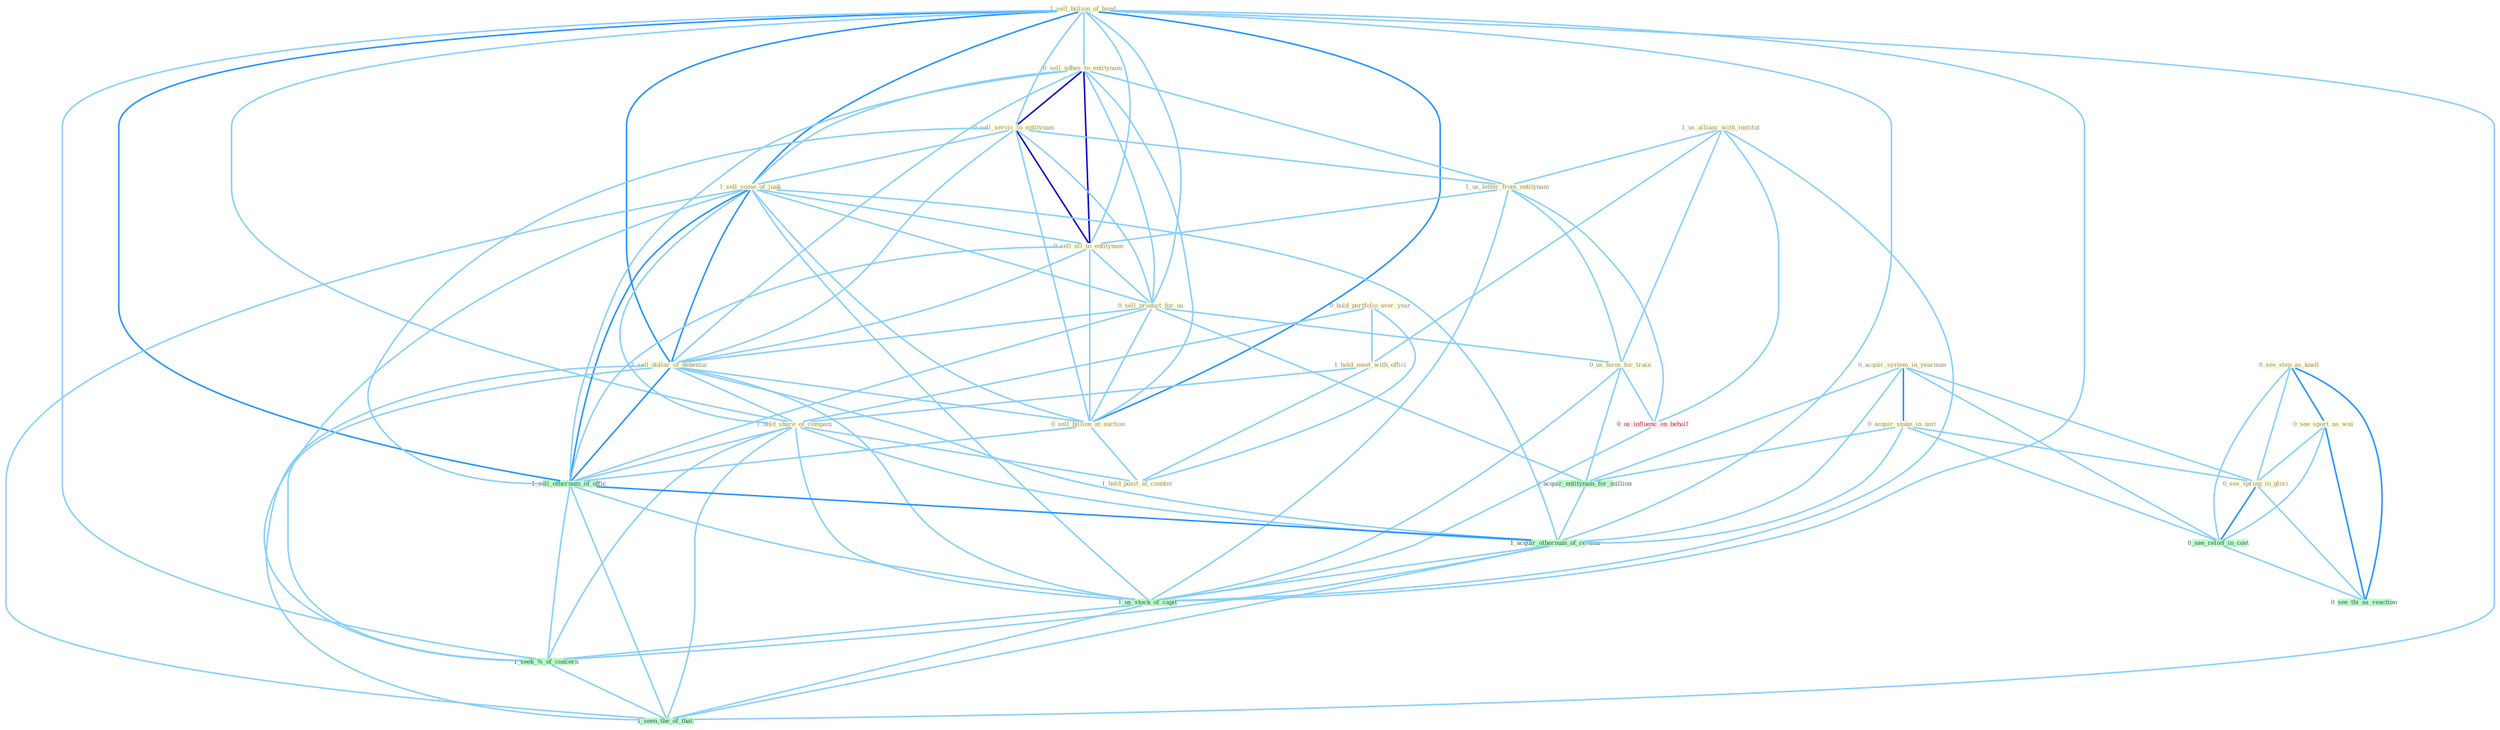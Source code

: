 Graph G{ 
    node
    [shape=polygon,style=filled,width=.5,height=.06,color="#BDFCC9",fixedsize=true,fontsize=4,
    fontcolor="#2f4f4f"];
    {node
    [color="#ffffe0", fontcolor="#8b7d6b"] "1_sell_billion_of_bond " "0_sell_adhes_to_entitynam " "0_see_step_as_knell " "0_hold_portfolio_over_year " "0_acquir_system_in_yearnum " "1_us_allianc_with_institut " "0_sell_servic_to_entitynam " "1_sell_some_of_junk " "1_us_letter_from_entitynam " "0_sell_all_to_entitynam " "0_sell_product_for_us " "1_sell_dollar_of_debentur " "0_acquir_stake_in_unit " "1_hold_meet_with_offici " "0_see_sport_as_wai " "0_see_spring_in_glori " "0_us_term_for_train " "1_hold_share_of_compani " "0_sell_billion_at_auction " "1_hold_posit_at_counter "}
{node [color="#fff0f5", fontcolor="#b22222"] "0_us_influenc_on_behalf "}
edge [color="#B0E2FF"];

	"1_sell_billion_of_bond " -- "0_sell_adhes_to_entitynam " [w="1", color="#87cefa" ];
	"1_sell_billion_of_bond " -- "0_sell_servic_to_entitynam " [w="1", color="#87cefa" ];
	"1_sell_billion_of_bond " -- "1_sell_some_of_junk " [w="2", color="#1e90ff" , len=0.8];
	"1_sell_billion_of_bond " -- "0_sell_all_to_entitynam " [w="1", color="#87cefa" ];
	"1_sell_billion_of_bond " -- "0_sell_product_for_us " [w="1", color="#87cefa" ];
	"1_sell_billion_of_bond " -- "1_sell_dollar_of_debentur " [w="2", color="#1e90ff" , len=0.8];
	"1_sell_billion_of_bond " -- "1_hold_share_of_compani " [w="1", color="#87cefa" ];
	"1_sell_billion_of_bond " -- "0_sell_billion_at_auction " [w="2", color="#1e90ff" , len=0.8];
	"1_sell_billion_of_bond " -- "1_sell_othernum_of_offic " [w="2", color="#1e90ff" , len=0.8];
	"1_sell_billion_of_bond " -- "1_acquir_othernum_of_restaur " [w="1", color="#87cefa" ];
	"1_sell_billion_of_bond " -- "1_us_stock_of_capit " [w="1", color="#87cefa" ];
	"1_sell_billion_of_bond " -- "1_seek_%_of_concern " [w="1", color="#87cefa" ];
	"1_sell_billion_of_bond " -- "1_seen_the_of_that " [w="1", color="#87cefa" ];
	"0_sell_adhes_to_entitynam " -- "0_sell_servic_to_entitynam " [w="3", color="#0000cd" , len=0.6];
	"0_sell_adhes_to_entitynam " -- "1_sell_some_of_junk " [w="1", color="#87cefa" ];
	"0_sell_adhes_to_entitynam " -- "1_us_letter_from_entitynam " [w="1", color="#87cefa" ];
	"0_sell_adhes_to_entitynam " -- "0_sell_all_to_entitynam " [w="3", color="#0000cd" , len=0.6];
	"0_sell_adhes_to_entitynam " -- "0_sell_product_for_us " [w="1", color="#87cefa" ];
	"0_sell_adhes_to_entitynam " -- "1_sell_dollar_of_debentur " [w="1", color="#87cefa" ];
	"0_sell_adhes_to_entitynam " -- "0_sell_billion_at_auction " [w="1", color="#87cefa" ];
	"0_sell_adhes_to_entitynam " -- "1_sell_othernum_of_offic " [w="1", color="#87cefa" ];
	"0_see_step_as_knell " -- "0_see_sport_as_wai " [w="2", color="#1e90ff" , len=0.8];
	"0_see_step_as_knell " -- "0_see_spring_in_glori " [w="1", color="#87cefa" ];
	"0_see_step_as_knell " -- "0_see_relief_in_cost " [w="1", color="#87cefa" ];
	"0_see_step_as_knell " -- "0_see_thi_as_reaction " [w="2", color="#1e90ff" , len=0.8];
	"0_hold_portfolio_over_year " -- "1_hold_meet_with_offici " [w="1", color="#87cefa" ];
	"0_hold_portfolio_over_year " -- "1_hold_share_of_compani " [w="1", color="#87cefa" ];
	"0_hold_portfolio_over_year " -- "1_hold_posit_at_counter " [w="1", color="#87cefa" ];
	"0_acquir_system_in_yearnum " -- "0_acquir_stake_in_unit " [w="2", color="#1e90ff" , len=0.8];
	"0_acquir_system_in_yearnum " -- "0_see_spring_in_glori " [w="1", color="#87cefa" ];
	"0_acquir_system_in_yearnum " -- "0_acquir_entitynam_for_million " [w="1", color="#87cefa" ];
	"0_acquir_system_in_yearnum " -- "0_see_relief_in_cost " [w="1", color="#87cefa" ];
	"0_acquir_system_in_yearnum " -- "1_acquir_othernum_of_restaur " [w="1", color="#87cefa" ];
	"1_us_allianc_with_institut " -- "1_us_letter_from_entitynam " [w="1", color="#87cefa" ];
	"1_us_allianc_with_institut " -- "1_hold_meet_with_offici " [w="1", color="#87cefa" ];
	"1_us_allianc_with_institut " -- "0_us_term_for_train " [w="1", color="#87cefa" ];
	"1_us_allianc_with_institut " -- "0_us_influenc_on_behalf " [w="1", color="#87cefa" ];
	"1_us_allianc_with_institut " -- "1_us_stock_of_capit " [w="1", color="#87cefa" ];
	"0_sell_servic_to_entitynam " -- "1_sell_some_of_junk " [w="1", color="#87cefa" ];
	"0_sell_servic_to_entitynam " -- "1_us_letter_from_entitynam " [w="1", color="#87cefa" ];
	"0_sell_servic_to_entitynam " -- "0_sell_all_to_entitynam " [w="3", color="#0000cd" , len=0.6];
	"0_sell_servic_to_entitynam " -- "0_sell_product_for_us " [w="1", color="#87cefa" ];
	"0_sell_servic_to_entitynam " -- "1_sell_dollar_of_debentur " [w="1", color="#87cefa" ];
	"0_sell_servic_to_entitynam " -- "0_sell_billion_at_auction " [w="1", color="#87cefa" ];
	"0_sell_servic_to_entitynam " -- "1_sell_othernum_of_offic " [w="1", color="#87cefa" ];
	"1_sell_some_of_junk " -- "0_sell_all_to_entitynam " [w="1", color="#87cefa" ];
	"1_sell_some_of_junk " -- "0_sell_product_for_us " [w="1", color="#87cefa" ];
	"1_sell_some_of_junk " -- "1_sell_dollar_of_debentur " [w="2", color="#1e90ff" , len=0.8];
	"1_sell_some_of_junk " -- "1_hold_share_of_compani " [w="1", color="#87cefa" ];
	"1_sell_some_of_junk " -- "0_sell_billion_at_auction " [w="1", color="#87cefa" ];
	"1_sell_some_of_junk " -- "1_sell_othernum_of_offic " [w="2", color="#1e90ff" , len=0.8];
	"1_sell_some_of_junk " -- "1_acquir_othernum_of_restaur " [w="1", color="#87cefa" ];
	"1_sell_some_of_junk " -- "1_us_stock_of_capit " [w="1", color="#87cefa" ];
	"1_sell_some_of_junk " -- "1_seek_%_of_concern " [w="1", color="#87cefa" ];
	"1_sell_some_of_junk " -- "1_seen_the_of_that " [w="1", color="#87cefa" ];
	"1_us_letter_from_entitynam " -- "0_sell_all_to_entitynam " [w="1", color="#87cefa" ];
	"1_us_letter_from_entitynam " -- "0_us_term_for_train " [w="1", color="#87cefa" ];
	"1_us_letter_from_entitynam " -- "0_us_influenc_on_behalf " [w="1", color="#87cefa" ];
	"1_us_letter_from_entitynam " -- "1_us_stock_of_capit " [w="1", color="#87cefa" ];
	"0_sell_all_to_entitynam " -- "0_sell_product_for_us " [w="1", color="#87cefa" ];
	"0_sell_all_to_entitynam " -- "1_sell_dollar_of_debentur " [w="1", color="#87cefa" ];
	"0_sell_all_to_entitynam " -- "0_sell_billion_at_auction " [w="1", color="#87cefa" ];
	"0_sell_all_to_entitynam " -- "1_sell_othernum_of_offic " [w="1", color="#87cefa" ];
	"0_sell_product_for_us " -- "1_sell_dollar_of_debentur " [w="1", color="#87cefa" ];
	"0_sell_product_for_us " -- "0_us_term_for_train " [w="1", color="#87cefa" ];
	"0_sell_product_for_us " -- "0_sell_billion_at_auction " [w="1", color="#87cefa" ];
	"0_sell_product_for_us " -- "0_acquir_entitynam_for_million " [w="1", color="#87cefa" ];
	"0_sell_product_for_us " -- "1_sell_othernum_of_offic " [w="1", color="#87cefa" ];
	"1_sell_dollar_of_debentur " -- "1_hold_share_of_compani " [w="1", color="#87cefa" ];
	"1_sell_dollar_of_debentur " -- "0_sell_billion_at_auction " [w="1", color="#87cefa" ];
	"1_sell_dollar_of_debentur " -- "1_sell_othernum_of_offic " [w="2", color="#1e90ff" , len=0.8];
	"1_sell_dollar_of_debentur " -- "1_acquir_othernum_of_restaur " [w="1", color="#87cefa" ];
	"1_sell_dollar_of_debentur " -- "1_us_stock_of_capit " [w="1", color="#87cefa" ];
	"1_sell_dollar_of_debentur " -- "1_seek_%_of_concern " [w="1", color="#87cefa" ];
	"1_sell_dollar_of_debentur " -- "1_seen_the_of_that " [w="1", color="#87cefa" ];
	"0_acquir_stake_in_unit " -- "0_see_spring_in_glori " [w="1", color="#87cefa" ];
	"0_acquir_stake_in_unit " -- "0_acquir_entitynam_for_million " [w="1", color="#87cefa" ];
	"0_acquir_stake_in_unit " -- "0_see_relief_in_cost " [w="1", color="#87cefa" ];
	"0_acquir_stake_in_unit " -- "1_acquir_othernum_of_restaur " [w="1", color="#87cefa" ];
	"1_hold_meet_with_offici " -- "1_hold_share_of_compani " [w="1", color="#87cefa" ];
	"1_hold_meet_with_offici " -- "1_hold_posit_at_counter " [w="1", color="#87cefa" ];
	"0_see_sport_as_wai " -- "0_see_spring_in_glori " [w="1", color="#87cefa" ];
	"0_see_sport_as_wai " -- "0_see_relief_in_cost " [w="1", color="#87cefa" ];
	"0_see_sport_as_wai " -- "0_see_thi_as_reaction " [w="2", color="#1e90ff" , len=0.8];
	"0_see_spring_in_glori " -- "0_see_relief_in_cost " [w="2", color="#1e90ff" , len=0.8];
	"0_see_spring_in_glori " -- "0_see_thi_as_reaction " [w="1", color="#87cefa" ];
	"0_us_term_for_train " -- "0_acquir_entitynam_for_million " [w="1", color="#87cefa" ];
	"0_us_term_for_train " -- "0_us_influenc_on_behalf " [w="1", color="#87cefa" ];
	"0_us_term_for_train " -- "1_us_stock_of_capit " [w="1", color="#87cefa" ];
	"1_hold_share_of_compani " -- "1_hold_posit_at_counter " [w="1", color="#87cefa" ];
	"1_hold_share_of_compani " -- "1_sell_othernum_of_offic " [w="1", color="#87cefa" ];
	"1_hold_share_of_compani " -- "1_acquir_othernum_of_restaur " [w="1", color="#87cefa" ];
	"1_hold_share_of_compani " -- "1_us_stock_of_capit " [w="1", color="#87cefa" ];
	"1_hold_share_of_compani " -- "1_seek_%_of_concern " [w="1", color="#87cefa" ];
	"1_hold_share_of_compani " -- "1_seen_the_of_that " [w="1", color="#87cefa" ];
	"0_sell_billion_at_auction " -- "1_hold_posit_at_counter " [w="1", color="#87cefa" ];
	"0_sell_billion_at_auction " -- "1_sell_othernum_of_offic " [w="1", color="#87cefa" ];
	"0_acquir_entitynam_for_million " -- "1_acquir_othernum_of_restaur " [w="1", color="#87cefa" ];
	"1_sell_othernum_of_offic " -- "1_acquir_othernum_of_restaur " [w="2", color="#1e90ff" , len=0.8];
	"1_sell_othernum_of_offic " -- "1_us_stock_of_capit " [w="1", color="#87cefa" ];
	"1_sell_othernum_of_offic " -- "1_seek_%_of_concern " [w="1", color="#87cefa" ];
	"1_sell_othernum_of_offic " -- "1_seen_the_of_that " [w="1", color="#87cefa" ];
	"0_us_influenc_on_behalf " -- "1_us_stock_of_capit " [w="1", color="#87cefa" ];
	"0_see_relief_in_cost " -- "0_see_thi_as_reaction " [w="1", color="#87cefa" ];
	"1_acquir_othernum_of_restaur " -- "1_us_stock_of_capit " [w="1", color="#87cefa" ];
	"1_acquir_othernum_of_restaur " -- "1_seek_%_of_concern " [w="1", color="#87cefa" ];
	"1_acquir_othernum_of_restaur " -- "1_seen_the_of_that " [w="1", color="#87cefa" ];
	"1_us_stock_of_capit " -- "1_seek_%_of_concern " [w="1", color="#87cefa" ];
	"1_us_stock_of_capit " -- "1_seen_the_of_that " [w="1", color="#87cefa" ];
	"1_seek_%_of_concern " -- "1_seen_the_of_that " [w="1", color="#87cefa" ];
}